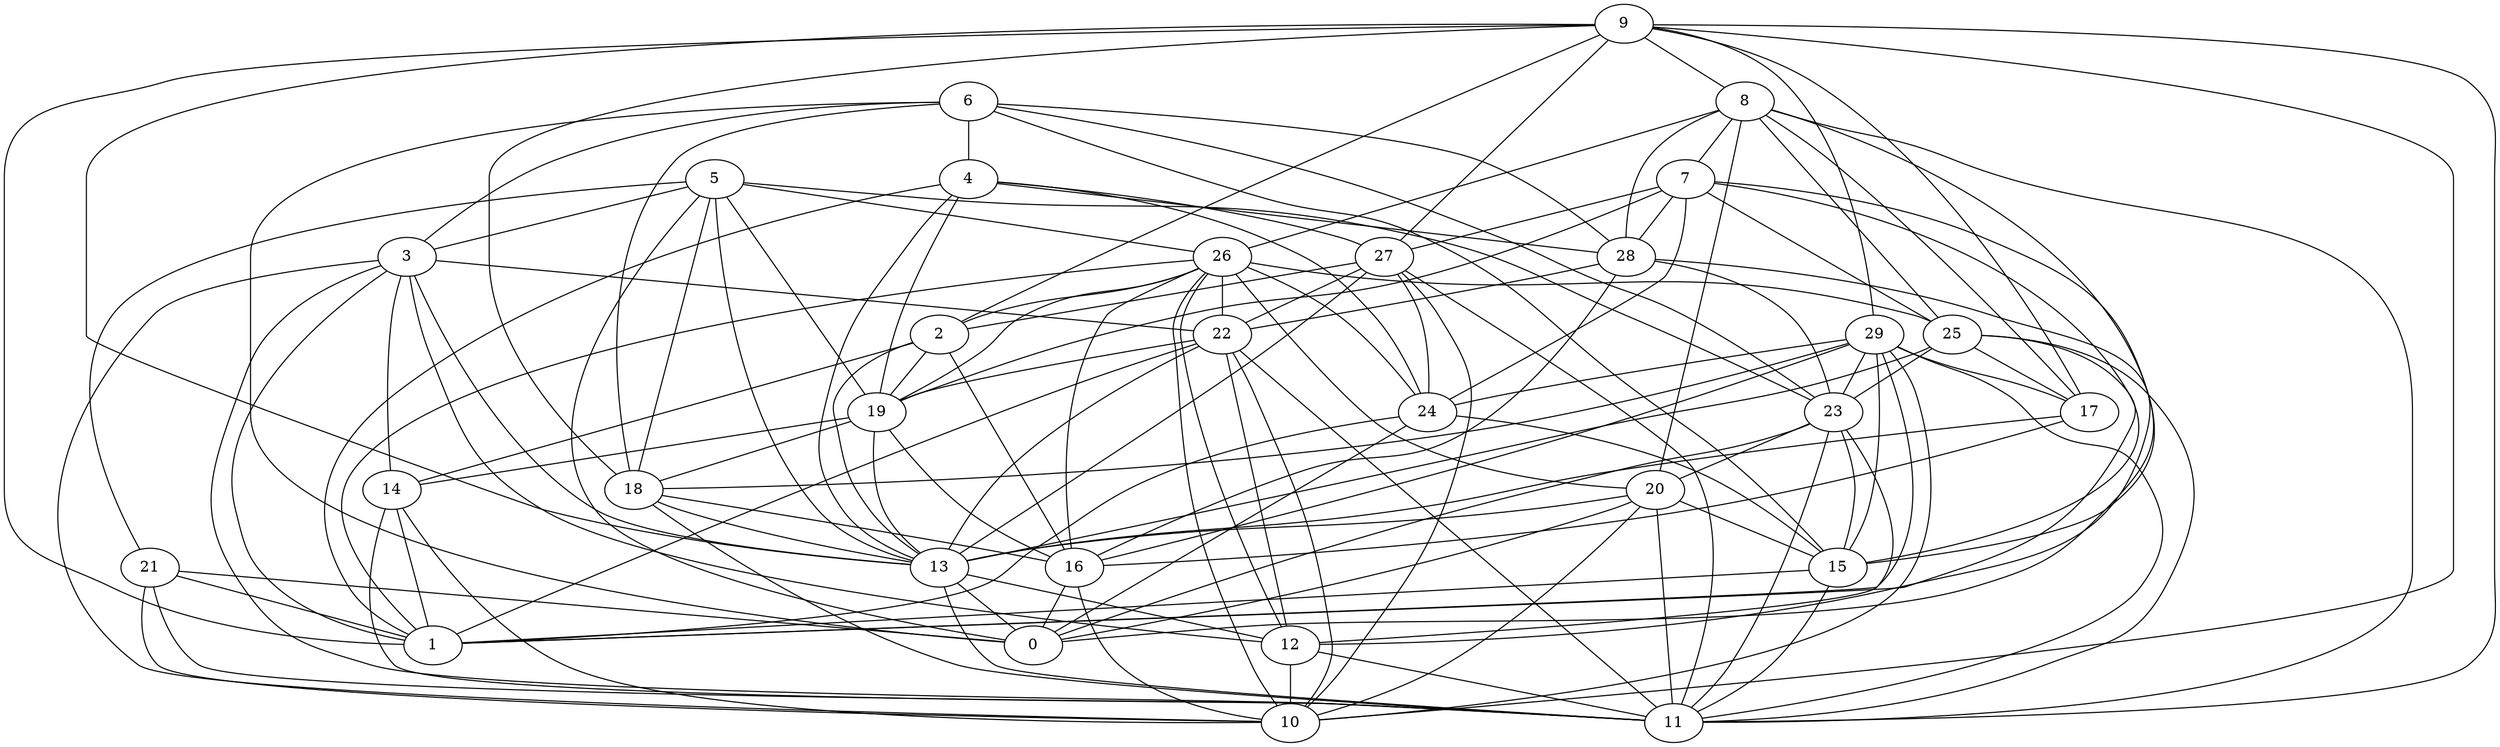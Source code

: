 digraph GG_graph {

subgraph G_graph {
edge [color = black]
"4" -> "27" [dir = none]
"4" -> "19" [dir = none]
"4" -> "1" [dir = none]
"4" -> "24" [dir = none]
"25" -> "23" [dir = none]
"25" -> "1" [dir = none]
"25" -> "13" [dir = none]
"25" -> "11" [dir = none]
"2" -> "14" [dir = none]
"18" -> "13" [dir = none]
"9" -> "2" [dir = none]
"9" -> "29" [dir = none]
"9" -> "10" [dir = none]
"9" -> "27" [dir = none]
"9" -> "17" [dir = none]
"9" -> "18" [dir = none]
"9" -> "1" [dir = none]
"9" -> "11" [dir = none]
"9" -> "8" [dir = none]
"22" -> "11" [dir = none]
"22" -> "1" [dir = none]
"22" -> "19" [dir = none]
"22" -> "13" [dir = none]
"8" -> "11" [dir = none]
"8" -> "20" [dir = none]
"8" -> "26" [dir = none]
"8" -> "15" [dir = none]
"8" -> "17" [dir = none]
"29" -> "18" [dir = none]
"29" -> "15" [dir = none]
"29" -> "11" [dir = none]
"29" -> "16" [dir = none]
"15" -> "1" [dir = none]
"15" -> "11" [dir = none]
"13" -> "11" [dir = none]
"13" -> "12" [dir = none]
"27" -> "2" [dir = none]
"27" -> "10" [dir = none]
"27" -> "13" [dir = none]
"7" -> "15" [dir = none]
"7" -> "19" [dir = none]
"7" -> "25" [dir = none]
"7" -> "28" [dir = none]
"7" -> "27" [dir = none]
"17" -> "13" [dir = none]
"28" -> "23" [dir = none]
"28" -> "22" [dir = none]
"24" -> "15" [dir = none]
"24" -> "0" [dir = none]
"24" -> "1" [dir = none]
"19" -> "16" [dir = none]
"19" -> "18" [dir = none]
"19" -> "14" [dir = none]
"19" -> "13" [dir = none]
"26" -> "1" [dir = none]
"26" -> "20" [dir = none]
"26" -> "25" [dir = none]
"26" -> "22" [dir = none]
"26" -> "10" [dir = none]
"14" -> "10" [dir = none]
"14" -> "11" [dir = none]
"6" -> "23" [dir = none]
"6" -> "0" [dir = none]
"6" -> "15" [dir = none]
"6" -> "18" [dir = none]
"3" -> "12" [dir = none]
"3" -> "11" [dir = none]
"3" -> "13" [dir = none]
"3" -> "22" [dir = none]
"16" -> "0" [dir = none]
"12" -> "11" [dir = none]
"12" -> "10" [dir = none]
"20" -> "15" [dir = none]
"20" -> "13" [dir = none]
"20" -> "11" [dir = none]
"23" -> "20" [dir = none]
"23" -> "12" [dir = none]
"21" -> "10" [dir = none]
"21" -> "0" [dir = none]
"21" -> "11" [dir = none]
"21" -> "1" [dir = none]
"5" -> "19" [dir = none]
"5" -> "18" [dir = none]
"5" -> "13" [dir = none]
"5" -> "21" [dir = none]
"5" -> "0" [dir = none]
"5" -> "23" [dir = none]
"8" -> "28" [dir = none]
"8" -> "25" [dir = none]
"26" -> "16" [dir = none]
"5" -> "26" [dir = none]
"2" -> "19" [dir = none]
"29" -> "1" [dir = none]
"23" -> "11" [dir = none]
"27" -> "22" [dir = none]
"28" -> "12" [dir = none]
"23" -> "0" [dir = none]
"28" -> "16" [dir = none]
"2" -> "13" [dir = none]
"3" -> "1" [dir = none]
"9" -> "13" [dir = none]
"4" -> "28" [dir = none]
"6" -> "3" [dir = none]
"26" -> "2" [dir = none]
"26" -> "24" [dir = none]
"3" -> "14" [dir = none]
"7" -> "24" [dir = none]
"22" -> "12" [dir = none]
"22" -> "10" [dir = none]
"26" -> "19" [dir = none]
"26" -> "12" [dir = none]
"16" -> "10" [dir = none]
"14" -> "1" [dir = none]
"29" -> "24" [dir = none]
"29" -> "23" [dir = none]
"4" -> "13" [dir = none]
"7" -> "0" [dir = none]
"20" -> "0" [dir = none]
"5" -> "3" [dir = none]
"27" -> "11" [dir = none]
"29" -> "17" [dir = none]
"3" -> "10" [dir = none]
"18" -> "16" [dir = none]
"2" -> "16" [dir = none]
"29" -> "10" [dir = none]
"20" -> "10" [dir = none]
"6" -> "4" [dir = none]
"8" -> "7" [dir = none]
"25" -> "17" [dir = none]
"17" -> "16" [dir = none]
"13" -> "0" [dir = none]
"27" -> "24" [dir = none]
"18" -> "11" [dir = none]
"23" -> "15" [dir = none]
"6" -> "28" [dir = none]
}

}
